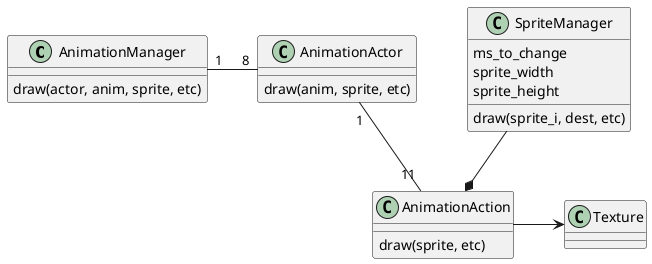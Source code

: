 @startuml
'https://plantuml.com/class-diagram

class AnimationManager {
    draw(actor, anim, sprite, etc)
}

class AnimationActor {
    draw(anim, sprite, etc)
}

class AnimationAction {
    draw(sprite, etc)
}

class Texture {
}

class SpriteManager {
    ms_to_change
    sprite_width
    sprite_height

    draw(sprite_i, dest, etc)
}


skinparam nodesep 50
AnimationManager "1" - "8" AnimationActor
AnimationActor "1" -- "11" AnimationAction
AnimationAction -> Texture
SpriteManager --* AnimationAction

@enduml